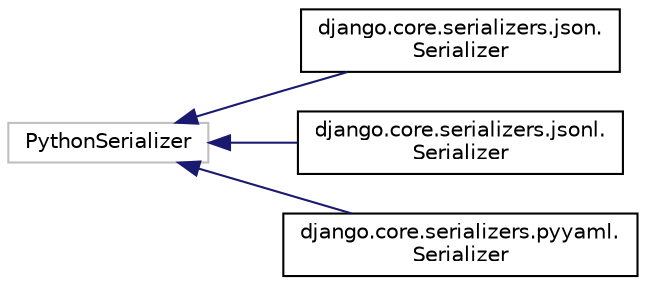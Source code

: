 digraph "Graphical Class Hierarchy"
{
 // LATEX_PDF_SIZE
  edge [fontname="Helvetica",fontsize="10",labelfontname="Helvetica",labelfontsize="10"];
  node [fontname="Helvetica",fontsize="10",shape=record];
  rankdir="LR";
  Node3925 [label="PythonSerializer",height=0.2,width=0.4,color="grey75", fillcolor="white", style="filled",tooltip=" "];
  Node3925 -> Node0 [dir="back",color="midnightblue",fontsize="10",style="solid",fontname="Helvetica"];
  Node0 [label="django.core.serializers.json.\lSerializer",height=0.2,width=0.4,color="black", fillcolor="white", style="filled",URL="$classdjango_1_1core_1_1serializers_1_1json_1_1_serializer.html",tooltip=" "];
  Node3925 -> Node3927 [dir="back",color="midnightblue",fontsize="10",style="solid",fontname="Helvetica"];
  Node3927 [label="django.core.serializers.jsonl.\lSerializer",height=0.2,width=0.4,color="black", fillcolor="white", style="filled",URL="$classdjango_1_1core_1_1serializers_1_1jsonl_1_1_serializer.html",tooltip=" "];
  Node3925 -> Node3928 [dir="back",color="midnightblue",fontsize="10",style="solid",fontname="Helvetica"];
  Node3928 [label="django.core.serializers.pyyaml.\lSerializer",height=0.2,width=0.4,color="black", fillcolor="white", style="filled",URL="$classdjango_1_1core_1_1serializers_1_1pyyaml_1_1_serializer.html",tooltip=" "];
}
